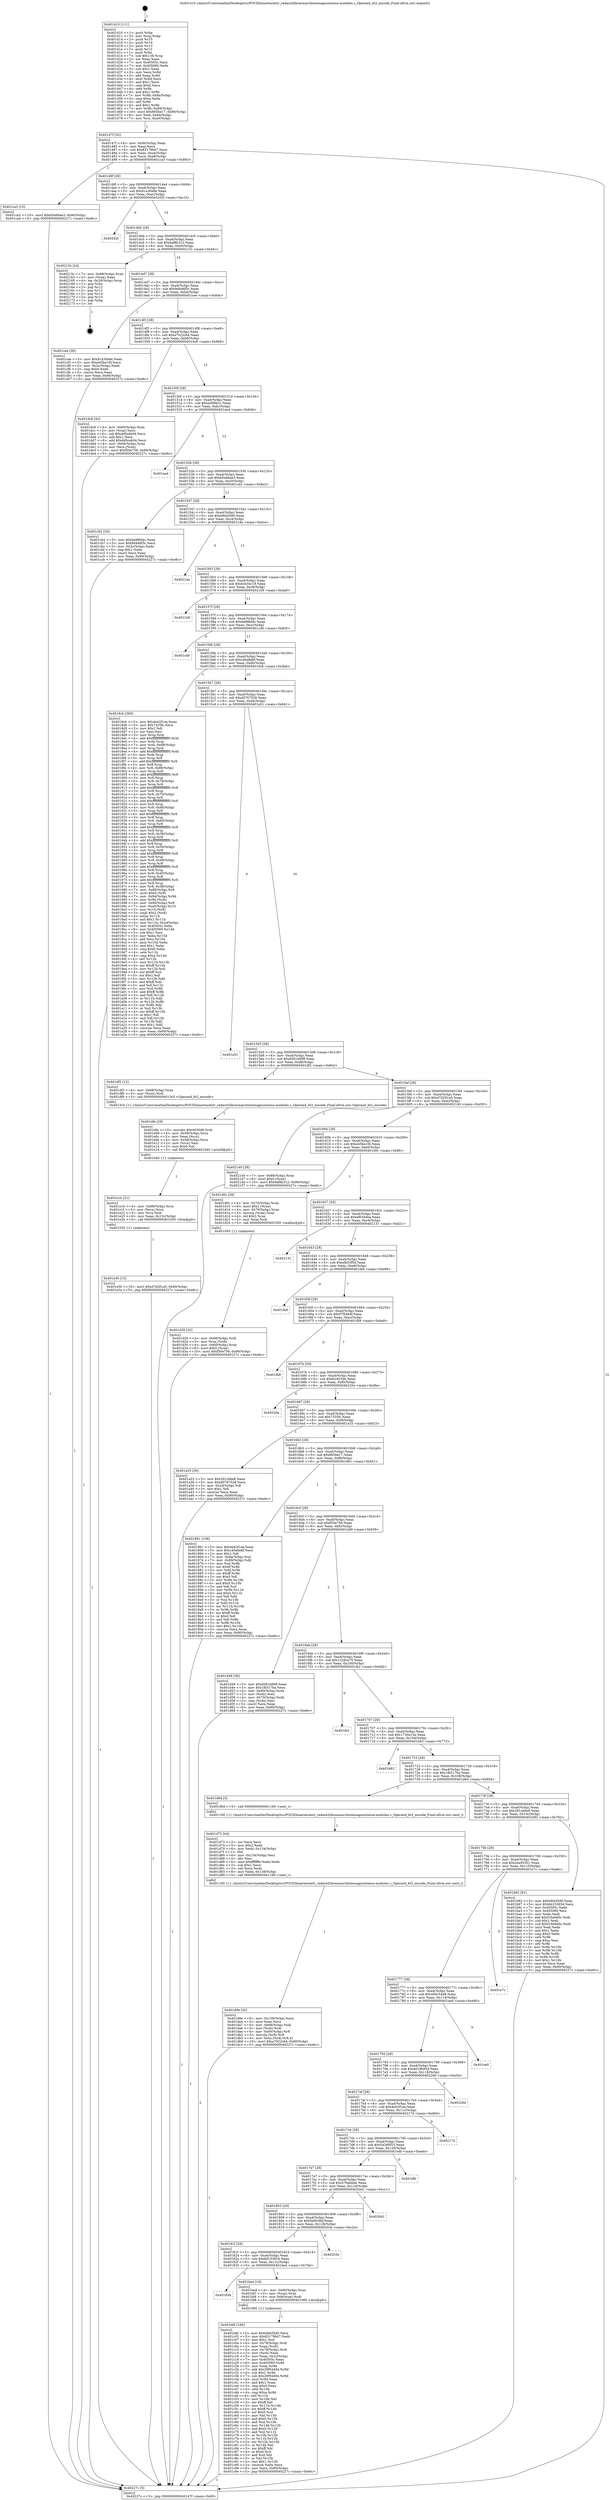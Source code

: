 digraph "0x401410" {
  label = "0x401410 (/mnt/c/Users/mathe/Desktop/tcc/POCII/binaries/extr_radare2librasmarchxtensagnuxtensa-modules.c_Operand_bt2_encode_Final-ollvm.out::main(0))"
  labelloc = "t"
  node[shape=record]

  Entry [label="",width=0.3,height=0.3,shape=circle,fillcolor=black,style=filled]
  "0x40147f" [label="{
     0x40147f [32]\l
     | [instrs]\l
     &nbsp;&nbsp;0x40147f \<+6\>: mov -0x90(%rbp),%eax\l
     &nbsp;&nbsp;0x401485 \<+2\>: mov %eax,%ecx\l
     &nbsp;&nbsp;0x401487 \<+6\>: sub $0x83179b07,%ecx\l
     &nbsp;&nbsp;0x40148d \<+6\>: mov %eax,-0xa4(%rbp)\l
     &nbsp;&nbsp;0x401493 \<+6\>: mov %ecx,-0xa8(%rbp)\l
     &nbsp;&nbsp;0x401499 \<+6\>: je 0000000000401ca3 \<main+0x893\>\l
  }"]
  "0x401ca3" [label="{
     0x401ca3 [15]\l
     | [instrs]\l
     &nbsp;&nbsp;0x401ca3 \<+10\>: movl $0xb5a66ae3,-0x90(%rbp)\l
     &nbsp;&nbsp;0x401cad \<+5\>: jmp 000000000040227c \<main+0xe6c\>\l
  }"]
  "0x40149f" [label="{
     0x40149f [28]\l
     | [instrs]\l
     &nbsp;&nbsp;0x40149f \<+5\>: jmp 00000000004014a4 \<main+0x94\>\l
     &nbsp;&nbsp;0x4014a4 \<+6\>: mov -0xa4(%rbp),%eax\l
     &nbsp;&nbsp;0x4014aa \<+5\>: sub $0x91a30e8e,%eax\l
     &nbsp;&nbsp;0x4014af \<+6\>: mov %eax,-0xac(%rbp)\l
     &nbsp;&nbsp;0x4014b5 \<+6\>: je 000000000040202f \<main+0xc1f\>\l
  }"]
  Exit [label="",width=0.3,height=0.3,shape=circle,fillcolor=black,style=filled,peripheries=2]
  "0x40202f" [label="{
     0x40202f\l
  }", style=dashed]
  "0x4014bb" [label="{
     0x4014bb [28]\l
     | [instrs]\l
     &nbsp;&nbsp;0x4014bb \<+5\>: jmp 00000000004014c0 \<main+0xb0\>\l
     &nbsp;&nbsp;0x4014c0 \<+6\>: mov -0xa4(%rbp),%eax\l
     &nbsp;&nbsp;0x4014c6 \<+5\>: sub $0x9af8b312,%eax\l
     &nbsp;&nbsp;0x4014cb \<+6\>: mov %eax,-0xb0(%rbp)\l
     &nbsp;&nbsp;0x4014d1 \<+6\>: je 000000000040215c \<main+0xd4c\>\l
  }"]
  "0x401e30" [label="{
     0x401e30 [15]\l
     | [instrs]\l
     &nbsp;&nbsp;0x401e30 \<+10\>: movl $0xd7d281a5,-0x90(%rbp)\l
     &nbsp;&nbsp;0x401e3a \<+5\>: jmp 000000000040227c \<main+0xe6c\>\l
  }"]
  "0x40215c" [label="{
     0x40215c [24]\l
     | [instrs]\l
     &nbsp;&nbsp;0x40215c \<+7\>: mov -0x88(%rbp),%rax\l
     &nbsp;&nbsp;0x402163 \<+2\>: mov (%rax),%eax\l
     &nbsp;&nbsp;0x402165 \<+4\>: lea -0x28(%rbp),%rsp\l
     &nbsp;&nbsp;0x402169 \<+1\>: pop %rbx\l
     &nbsp;&nbsp;0x40216a \<+2\>: pop %r12\l
     &nbsp;&nbsp;0x40216c \<+2\>: pop %r13\l
     &nbsp;&nbsp;0x40216e \<+2\>: pop %r14\l
     &nbsp;&nbsp;0x402170 \<+2\>: pop %r15\l
     &nbsp;&nbsp;0x402172 \<+1\>: pop %rbp\l
     &nbsp;&nbsp;0x402173 \<+1\>: ret\l
  }"]
  "0x4014d7" [label="{
     0x4014d7 [28]\l
     | [instrs]\l
     &nbsp;&nbsp;0x4014d7 \<+5\>: jmp 00000000004014dc \<main+0xcc\>\l
     &nbsp;&nbsp;0x4014dc \<+6\>: mov -0xa4(%rbp),%eax\l
     &nbsp;&nbsp;0x4014e2 \<+5\>: sub $0x9d446f5c,%eax\l
     &nbsp;&nbsp;0x4014e7 \<+6\>: mov %eax,-0xb4(%rbp)\l
     &nbsp;&nbsp;0x4014ed \<+6\>: je 0000000000401cee \<main+0x8de\>\l
  }"]
  "0x401e1b" [label="{
     0x401e1b [21]\l
     | [instrs]\l
     &nbsp;&nbsp;0x401e1b \<+4\>: mov -0x68(%rbp),%rcx\l
     &nbsp;&nbsp;0x401e1f \<+3\>: mov (%rcx),%rcx\l
     &nbsp;&nbsp;0x401e22 \<+3\>: mov %rcx,%rdi\l
     &nbsp;&nbsp;0x401e25 \<+6\>: mov %eax,-0x13c(%rbp)\l
     &nbsp;&nbsp;0x401e2b \<+5\>: call 0000000000401030 \<free@plt\>\l
     | [calls]\l
     &nbsp;&nbsp;0x401030 \{1\} (unknown)\l
  }"]
  "0x401cee" [label="{
     0x401cee [30]\l
     | [instrs]\l
     &nbsp;&nbsp;0x401cee \<+5\>: mov $0x91a30e8e,%eax\l
     &nbsp;&nbsp;0x401cf3 \<+5\>: mov $0xeb5be1fd,%ecx\l
     &nbsp;&nbsp;0x401cf8 \<+3\>: mov -0x2c(%rbp),%edx\l
     &nbsp;&nbsp;0x401cfb \<+3\>: cmp $0x0,%edx\l
     &nbsp;&nbsp;0x401cfe \<+3\>: cmove %ecx,%eax\l
     &nbsp;&nbsp;0x401d01 \<+6\>: mov %eax,-0x90(%rbp)\l
     &nbsp;&nbsp;0x401d07 \<+5\>: jmp 000000000040227c \<main+0xe6c\>\l
  }"]
  "0x4014f3" [label="{
     0x4014f3 [28]\l
     | [instrs]\l
     &nbsp;&nbsp;0x4014f3 \<+5\>: jmp 00000000004014f8 \<main+0xe8\>\l
     &nbsp;&nbsp;0x4014f8 \<+6\>: mov -0xa4(%rbp),%eax\l
     &nbsp;&nbsp;0x4014fe \<+5\>: sub $0xa7022cb4,%eax\l
     &nbsp;&nbsp;0x401503 \<+6\>: mov %eax,-0xb8(%rbp)\l
     &nbsp;&nbsp;0x401509 \<+6\>: je 0000000000401dc8 \<main+0x9b8\>\l
  }"]
  "0x401dfe" [label="{
     0x401dfe [29]\l
     | [instrs]\l
     &nbsp;&nbsp;0x401dfe \<+10\>: movabs $0x4030d6,%rdi\l
     &nbsp;&nbsp;0x401e08 \<+4\>: mov -0x58(%rbp),%rcx\l
     &nbsp;&nbsp;0x401e0c \<+2\>: mov %eax,(%rcx)\l
     &nbsp;&nbsp;0x401e0e \<+4\>: mov -0x58(%rbp),%rcx\l
     &nbsp;&nbsp;0x401e12 \<+2\>: mov (%rcx),%esi\l
     &nbsp;&nbsp;0x401e14 \<+2\>: mov $0x0,%al\l
     &nbsp;&nbsp;0x401e16 \<+5\>: call 0000000000401040 \<printf@plt\>\l
     | [calls]\l
     &nbsp;&nbsp;0x401040 \{1\} (unknown)\l
  }"]
  "0x401dc8" [label="{
     0x401dc8 [42]\l
     | [instrs]\l
     &nbsp;&nbsp;0x401dc8 \<+4\>: mov -0x60(%rbp),%rax\l
     &nbsp;&nbsp;0x401dcc \<+2\>: mov (%rax),%ecx\l
     &nbsp;&nbsp;0x401dce \<+6\>: sub $0xdd0ceb04,%ecx\l
     &nbsp;&nbsp;0x401dd4 \<+3\>: add $0x1,%ecx\l
     &nbsp;&nbsp;0x401dd7 \<+6\>: add $0xdd0ceb04,%ecx\l
     &nbsp;&nbsp;0x401ddd \<+4\>: mov -0x60(%rbp),%rax\l
     &nbsp;&nbsp;0x401de1 \<+2\>: mov %ecx,(%rax)\l
     &nbsp;&nbsp;0x401de3 \<+10\>: movl $0xf50e756,-0x90(%rbp)\l
     &nbsp;&nbsp;0x401ded \<+5\>: jmp 000000000040227c \<main+0xe6c\>\l
  }"]
  "0x40150f" [label="{
     0x40150f [28]\l
     | [instrs]\l
     &nbsp;&nbsp;0x40150f \<+5\>: jmp 0000000000401514 \<main+0x104\>\l
     &nbsp;&nbsp;0x401514 \<+6\>: mov -0xa4(%rbp),%eax\l
     &nbsp;&nbsp;0x40151a \<+5\>: sub $0xac69fd1c,%eax\l
     &nbsp;&nbsp;0x40151f \<+6\>: mov %eax,-0xbc(%rbp)\l
     &nbsp;&nbsp;0x401525 \<+6\>: je 0000000000401ae4 \<main+0x6d4\>\l
  }"]
  "0x401d9e" [label="{
     0x401d9e [42]\l
     | [instrs]\l
     &nbsp;&nbsp;0x401d9e \<+6\>: mov -0x138(%rbp),%ecx\l
     &nbsp;&nbsp;0x401da4 \<+3\>: imul %eax,%ecx\l
     &nbsp;&nbsp;0x401da7 \<+4\>: mov -0x68(%rbp),%rdi\l
     &nbsp;&nbsp;0x401dab \<+3\>: mov (%rdi),%rdi\l
     &nbsp;&nbsp;0x401dae \<+4\>: mov -0x60(%rbp),%r8\l
     &nbsp;&nbsp;0x401db2 \<+3\>: movslq (%r8),%r8\l
     &nbsp;&nbsp;0x401db5 \<+4\>: mov %ecx,(%rdi,%r8,4)\l
     &nbsp;&nbsp;0x401db9 \<+10\>: movl $0xa7022cb4,-0x90(%rbp)\l
     &nbsp;&nbsp;0x401dc3 \<+5\>: jmp 000000000040227c \<main+0xe6c\>\l
  }"]
  "0x401ae4" [label="{
     0x401ae4\l
  }", style=dashed]
  "0x40152b" [label="{
     0x40152b [28]\l
     | [instrs]\l
     &nbsp;&nbsp;0x40152b \<+5\>: jmp 0000000000401530 \<main+0x120\>\l
     &nbsp;&nbsp;0x401530 \<+6\>: mov -0xa4(%rbp),%eax\l
     &nbsp;&nbsp;0x401536 \<+5\>: sub $0xb5a66ae3,%eax\l
     &nbsp;&nbsp;0x40153b \<+6\>: mov %eax,-0xc0(%rbp)\l
     &nbsp;&nbsp;0x401541 \<+6\>: je 0000000000401cb2 \<main+0x8a2\>\l
  }"]
  "0x401d72" [label="{
     0x401d72 [44]\l
     | [instrs]\l
     &nbsp;&nbsp;0x401d72 \<+2\>: xor %ecx,%ecx\l
     &nbsp;&nbsp;0x401d74 \<+5\>: mov $0x2,%edx\l
     &nbsp;&nbsp;0x401d79 \<+6\>: mov %edx,-0x134(%rbp)\l
     &nbsp;&nbsp;0x401d7f \<+1\>: cltd\l
     &nbsp;&nbsp;0x401d80 \<+6\>: mov -0x134(%rbp),%esi\l
     &nbsp;&nbsp;0x401d86 \<+2\>: idiv %esi\l
     &nbsp;&nbsp;0x401d88 \<+6\>: imul $0xfffffffe,%edx,%edx\l
     &nbsp;&nbsp;0x401d8e \<+3\>: sub $0x1,%ecx\l
     &nbsp;&nbsp;0x401d91 \<+2\>: sub %ecx,%edx\l
     &nbsp;&nbsp;0x401d93 \<+6\>: mov %edx,-0x138(%rbp)\l
     &nbsp;&nbsp;0x401d99 \<+5\>: call 0000000000401160 \<next_i\>\l
     | [calls]\l
     &nbsp;&nbsp;0x401160 \{1\} (/mnt/c/Users/mathe/Desktop/tcc/POCII/binaries/extr_radare2librasmarchxtensagnuxtensa-modules.c_Operand_bt2_encode_Final-ollvm.out::next_i)\l
  }"]
  "0x401cb2" [label="{
     0x401cb2 [30]\l
     | [instrs]\l
     &nbsp;&nbsp;0x401cb2 \<+5\>: mov $0xbe88fd4c,%eax\l
     &nbsp;&nbsp;0x401cb7 \<+5\>: mov $0x9d446f5c,%ecx\l
     &nbsp;&nbsp;0x401cbc \<+3\>: mov -0x2c(%rbp),%edx\l
     &nbsp;&nbsp;0x401cbf \<+3\>: cmp $0x1,%edx\l
     &nbsp;&nbsp;0x401cc2 \<+3\>: cmovl %ecx,%eax\l
     &nbsp;&nbsp;0x401cc5 \<+6\>: mov %eax,-0x90(%rbp)\l
     &nbsp;&nbsp;0x401ccb \<+5\>: jmp 000000000040227c \<main+0xe6c\>\l
  }"]
  "0x401547" [label="{
     0x401547 [28]\l
     | [instrs]\l
     &nbsp;&nbsp;0x401547 \<+5\>: jmp 000000000040154c \<main+0x13c\>\l
     &nbsp;&nbsp;0x40154c \<+6\>: mov -0xa4(%rbp),%eax\l
     &nbsp;&nbsp;0x401552 \<+5\>: sub $0xb9dcf3d0,%eax\l
     &nbsp;&nbsp;0x401557 \<+6\>: mov %eax,-0xc4(%rbp)\l
     &nbsp;&nbsp;0x40155d \<+6\>: je 00000000004021da \<main+0xdca\>\l
  }"]
  "0x401d29" [label="{
     0x401d29 [32]\l
     | [instrs]\l
     &nbsp;&nbsp;0x401d29 \<+4\>: mov -0x68(%rbp),%rdi\l
     &nbsp;&nbsp;0x401d2d \<+3\>: mov %rax,(%rdi)\l
     &nbsp;&nbsp;0x401d30 \<+4\>: mov -0x60(%rbp),%rax\l
     &nbsp;&nbsp;0x401d34 \<+6\>: movl $0x0,(%rax)\l
     &nbsp;&nbsp;0x401d3a \<+10\>: movl $0xf50e756,-0x90(%rbp)\l
     &nbsp;&nbsp;0x401d44 \<+5\>: jmp 000000000040227c \<main+0xe6c\>\l
  }"]
  "0x4021da" [label="{
     0x4021da\l
  }", style=dashed]
  "0x401563" [label="{
     0x401563 [28]\l
     | [instrs]\l
     &nbsp;&nbsp;0x401563 \<+5\>: jmp 0000000000401568 \<main+0x158\>\l
     &nbsp;&nbsp;0x401568 \<+6\>: mov -0xa4(%rbp),%eax\l
     &nbsp;&nbsp;0x40156e \<+5\>: sub $0xbcb34c18,%eax\l
     &nbsp;&nbsp;0x401573 \<+6\>: mov %eax,-0xc8(%rbp)\l
     &nbsp;&nbsp;0x401579 \<+6\>: je 00000000004021b9 \<main+0xda9\>\l
  }"]
  "0x401bfd" [label="{
     0x401bfd [166]\l
     | [instrs]\l
     &nbsp;&nbsp;0x401bfd \<+5\>: mov $0xb9dcf3d0,%ecx\l
     &nbsp;&nbsp;0x401c02 \<+5\>: mov $0x83179b07,%edx\l
     &nbsp;&nbsp;0x401c07 \<+3\>: mov $0x1,%sil\l
     &nbsp;&nbsp;0x401c0a \<+4\>: mov -0x78(%rbp),%rdi\l
     &nbsp;&nbsp;0x401c0e \<+2\>: mov %eax,(%rdi)\l
     &nbsp;&nbsp;0x401c10 \<+4\>: mov -0x78(%rbp),%rdi\l
     &nbsp;&nbsp;0x401c14 \<+2\>: mov (%rdi),%eax\l
     &nbsp;&nbsp;0x401c16 \<+3\>: mov %eax,-0x2c(%rbp)\l
     &nbsp;&nbsp;0x401c19 \<+7\>: mov 0x40505c,%eax\l
     &nbsp;&nbsp;0x401c20 \<+8\>: mov 0x405060,%r8d\l
     &nbsp;&nbsp;0x401c28 \<+3\>: mov %eax,%r9d\l
     &nbsp;&nbsp;0x401c2b \<+7\>: add $0x29f54494,%r9d\l
     &nbsp;&nbsp;0x401c32 \<+4\>: sub $0x1,%r9d\l
     &nbsp;&nbsp;0x401c36 \<+7\>: sub $0x29f54494,%r9d\l
     &nbsp;&nbsp;0x401c3d \<+4\>: imul %r9d,%eax\l
     &nbsp;&nbsp;0x401c41 \<+3\>: and $0x1,%eax\l
     &nbsp;&nbsp;0x401c44 \<+3\>: cmp $0x0,%eax\l
     &nbsp;&nbsp;0x401c47 \<+4\>: sete %r10b\l
     &nbsp;&nbsp;0x401c4b \<+4\>: cmp $0xa,%r8d\l
     &nbsp;&nbsp;0x401c4f \<+4\>: setl %r11b\l
     &nbsp;&nbsp;0x401c53 \<+3\>: mov %r10b,%bl\l
     &nbsp;&nbsp;0x401c56 \<+3\>: xor $0xff,%bl\l
     &nbsp;&nbsp;0x401c59 \<+3\>: mov %r11b,%r14b\l
     &nbsp;&nbsp;0x401c5c \<+4\>: xor $0xff,%r14b\l
     &nbsp;&nbsp;0x401c60 \<+4\>: xor $0x0,%sil\l
     &nbsp;&nbsp;0x401c64 \<+3\>: mov %bl,%r15b\l
     &nbsp;&nbsp;0x401c67 \<+4\>: and $0x0,%r15b\l
     &nbsp;&nbsp;0x401c6b \<+3\>: and %sil,%r10b\l
     &nbsp;&nbsp;0x401c6e \<+3\>: mov %r14b,%r12b\l
     &nbsp;&nbsp;0x401c71 \<+4\>: and $0x0,%r12b\l
     &nbsp;&nbsp;0x401c75 \<+3\>: and %sil,%r11b\l
     &nbsp;&nbsp;0x401c78 \<+3\>: or %r10b,%r15b\l
     &nbsp;&nbsp;0x401c7b \<+3\>: or %r11b,%r12b\l
     &nbsp;&nbsp;0x401c7e \<+3\>: xor %r12b,%r15b\l
     &nbsp;&nbsp;0x401c81 \<+3\>: or %r14b,%bl\l
     &nbsp;&nbsp;0x401c84 \<+3\>: xor $0xff,%bl\l
     &nbsp;&nbsp;0x401c87 \<+4\>: or $0x0,%sil\l
     &nbsp;&nbsp;0x401c8b \<+3\>: and %sil,%bl\l
     &nbsp;&nbsp;0x401c8e \<+3\>: or %bl,%r15b\l
     &nbsp;&nbsp;0x401c91 \<+4\>: test $0x1,%r15b\l
     &nbsp;&nbsp;0x401c95 \<+3\>: cmovne %edx,%ecx\l
     &nbsp;&nbsp;0x401c98 \<+6\>: mov %ecx,-0x90(%rbp)\l
     &nbsp;&nbsp;0x401c9e \<+5\>: jmp 000000000040227c \<main+0xe6c\>\l
  }"]
  "0x4021b9" [label="{
     0x4021b9\l
  }", style=dashed]
  "0x40157f" [label="{
     0x40157f [28]\l
     | [instrs]\l
     &nbsp;&nbsp;0x40157f \<+5\>: jmp 0000000000401584 \<main+0x174\>\l
     &nbsp;&nbsp;0x401584 \<+6\>: mov -0xa4(%rbp),%eax\l
     &nbsp;&nbsp;0x40158a \<+5\>: sub $0xbe88fd4c,%eax\l
     &nbsp;&nbsp;0x40158f \<+6\>: mov %eax,-0xcc(%rbp)\l
     &nbsp;&nbsp;0x401595 \<+6\>: je 0000000000401cd0 \<main+0x8c0\>\l
  }"]
  "0x40183b" [label="{
     0x40183b\l
  }", style=dashed]
  "0x401cd0" [label="{
     0x401cd0\l
  }", style=dashed]
  "0x40159b" [label="{
     0x40159b [28]\l
     | [instrs]\l
     &nbsp;&nbsp;0x40159b \<+5\>: jmp 00000000004015a0 \<main+0x190\>\l
     &nbsp;&nbsp;0x4015a0 \<+6\>: mov -0xa4(%rbp),%eax\l
     &nbsp;&nbsp;0x4015a6 \<+5\>: sub $0xc40a8a6f,%eax\l
     &nbsp;&nbsp;0x4015ab \<+6\>: mov %eax,-0xd0(%rbp)\l
     &nbsp;&nbsp;0x4015b1 \<+6\>: je 00000000004018cb \<main+0x4bb\>\l
  }"]
  "0x401bed" [label="{
     0x401bed [16]\l
     | [instrs]\l
     &nbsp;&nbsp;0x401bed \<+4\>: mov -0x80(%rbp),%rax\l
     &nbsp;&nbsp;0x401bf1 \<+3\>: mov (%rax),%rax\l
     &nbsp;&nbsp;0x401bf4 \<+4\>: mov 0x8(%rax),%rdi\l
     &nbsp;&nbsp;0x401bf8 \<+5\>: call 0000000000401060 \<atoi@plt\>\l
     | [calls]\l
     &nbsp;&nbsp;0x401060 \{1\} (unknown)\l
  }"]
  "0x4018cb" [label="{
     0x4018cb [360]\l
     | [instrs]\l
     &nbsp;&nbsp;0x4018cb \<+5\>: mov $0x4e42f1ea,%eax\l
     &nbsp;&nbsp;0x4018d0 \<+5\>: mov $0x7335fc,%ecx\l
     &nbsp;&nbsp;0x4018d5 \<+2\>: mov $0x1,%dl\l
     &nbsp;&nbsp;0x4018d7 \<+2\>: xor %esi,%esi\l
     &nbsp;&nbsp;0x4018d9 \<+3\>: mov %rsp,%rdi\l
     &nbsp;&nbsp;0x4018dc \<+4\>: add $0xfffffffffffffff0,%rdi\l
     &nbsp;&nbsp;0x4018e0 \<+3\>: mov %rdi,%rsp\l
     &nbsp;&nbsp;0x4018e3 \<+7\>: mov %rdi,-0x88(%rbp)\l
     &nbsp;&nbsp;0x4018ea \<+3\>: mov %rsp,%rdi\l
     &nbsp;&nbsp;0x4018ed \<+4\>: add $0xfffffffffffffff0,%rdi\l
     &nbsp;&nbsp;0x4018f1 \<+3\>: mov %rdi,%rsp\l
     &nbsp;&nbsp;0x4018f4 \<+3\>: mov %rsp,%r8\l
     &nbsp;&nbsp;0x4018f7 \<+4\>: add $0xfffffffffffffff0,%r8\l
     &nbsp;&nbsp;0x4018fb \<+3\>: mov %r8,%rsp\l
     &nbsp;&nbsp;0x4018fe \<+4\>: mov %r8,-0x80(%rbp)\l
     &nbsp;&nbsp;0x401902 \<+3\>: mov %rsp,%r8\l
     &nbsp;&nbsp;0x401905 \<+4\>: add $0xfffffffffffffff0,%r8\l
     &nbsp;&nbsp;0x401909 \<+3\>: mov %r8,%rsp\l
     &nbsp;&nbsp;0x40190c \<+4\>: mov %r8,-0x78(%rbp)\l
     &nbsp;&nbsp;0x401910 \<+3\>: mov %rsp,%r8\l
     &nbsp;&nbsp;0x401913 \<+4\>: add $0xfffffffffffffff0,%r8\l
     &nbsp;&nbsp;0x401917 \<+3\>: mov %r8,%rsp\l
     &nbsp;&nbsp;0x40191a \<+4\>: mov %r8,-0x70(%rbp)\l
     &nbsp;&nbsp;0x40191e \<+3\>: mov %rsp,%r8\l
     &nbsp;&nbsp;0x401921 \<+4\>: add $0xfffffffffffffff0,%r8\l
     &nbsp;&nbsp;0x401925 \<+3\>: mov %r8,%rsp\l
     &nbsp;&nbsp;0x401928 \<+4\>: mov %r8,-0x68(%rbp)\l
     &nbsp;&nbsp;0x40192c \<+3\>: mov %rsp,%r8\l
     &nbsp;&nbsp;0x40192f \<+4\>: add $0xfffffffffffffff0,%r8\l
     &nbsp;&nbsp;0x401933 \<+3\>: mov %r8,%rsp\l
     &nbsp;&nbsp;0x401936 \<+4\>: mov %r8,-0x60(%rbp)\l
     &nbsp;&nbsp;0x40193a \<+3\>: mov %rsp,%r8\l
     &nbsp;&nbsp;0x40193d \<+4\>: add $0xfffffffffffffff0,%r8\l
     &nbsp;&nbsp;0x401941 \<+3\>: mov %r8,%rsp\l
     &nbsp;&nbsp;0x401944 \<+4\>: mov %r8,-0x58(%rbp)\l
     &nbsp;&nbsp;0x401948 \<+3\>: mov %rsp,%r8\l
     &nbsp;&nbsp;0x40194b \<+4\>: add $0xfffffffffffffff0,%r8\l
     &nbsp;&nbsp;0x40194f \<+3\>: mov %r8,%rsp\l
     &nbsp;&nbsp;0x401952 \<+4\>: mov %r8,-0x50(%rbp)\l
     &nbsp;&nbsp;0x401956 \<+3\>: mov %rsp,%r8\l
     &nbsp;&nbsp;0x401959 \<+4\>: add $0xfffffffffffffff0,%r8\l
     &nbsp;&nbsp;0x40195d \<+3\>: mov %r8,%rsp\l
     &nbsp;&nbsp;0x401960 \<+4\>: mov %r8,-0x48(%rbp)\l
     &nbsp;&nbsp;0x401964 \<+3\>: mov %rsp,%r8\l
     &nbsp;&nbsp;0x401967 \<+4\>: add $0xfffffffffffffff0,%r8\l
     &nbsp;&nbsp;0x40196b \<+3\>: mov %r8,%rsp\l
     &nbsp;&nbsp;0x40196e \<+4\>: mov %r8,-0x40(%rbp)\l
     &nbsp;&nbsp;0x401972 \<+3\>: mov %rsp,%r8\l
     &nbsp;&nbsp;0x401975 \<+4\>: add $0xfffffffffffffff0,%r8\l
     &nbsp;&nbsp;0x401979 \<+3\>: mov %r8,%rsp\l
     &nbsp;&nbsp;0x40197c \<+4\>: mov %r8,-0x38(%rbp)\l
     &nbsp;&nbsp;0x401980 \<+7\>: mov -0x88(%rbp),%r8\l
     &nbsp;&nbsp;0x401987 \<+7\>: movl $0x0,(%r8)\l
     &nbsp;&nbsp;0x40198e \<+7\>: mov -0x94(%rbp),%r9d\l
     &nbsp;&nbsp;0x401995 \<+3\>: mov %r9d,(%rdi)\l
     &nbsp;&nbsp;0x401998 \<+4\>: mov -0x80(%rbp),%r8\l
     &nbsp;&nbsp;0x40199c \<+7\>: mov -0xa0(%rbp),%r10\l
     &nbsp;&nbsp;0x4019a3 \<+3\>: mov %r10,(%r8)\l
     &nbsp;&nbsp;0x4019a6 \<+3\>: cmpl $0x2,(%rdi)\l
     &nbsp;&nbsp;0x4019a9 \<+4\>: setne %r11b\l
     &nbsp;&nbsp;0x4019ad \<+4\>: and $0x1,%r11b\l
     &nbsp;&nbsp;0x4019b1 \<+4\>: mov %r11b,-0x2d(%rbp)\l
     &nbsp;&nbsp;0x4019b5 \<+7\>: mov 0x40505c,%ebx\l
     &nbsp;&nbsp;0x4019bc \<+8\>: mov 0x405060,%r14d\l
     &nbsp;&nbsp;0x4019c4 \<+3\>: sub $0x1,%esi\l
     &nbsp;&nbsp;0x4019c7 \<+3\>: mov %ebx,%r15d\l
     &nbsp;&nbsp;0x4019ca \<+3\>: add %esi,%r15d\l
     &nbsp;&nbsp;0x4019cd \<+4\>: imul %r15d,%ebx\l
     &nbsp;&nbsp;0x4019d1 \<+3\>: and $0x1,%ebx\l
     &nbsp;&nbsp;0x4019d4 \<+3\>: cmp $0x0,%ebx\l
     &nbsp;&nbsp;0x4019d7 \<+4\>: sete %r11b\l
     &nbsp;&nbsp;0x4019db \<+4\>: cmp $0xa,%r14d\l
     &nbsp;&nbsp;0x4019df \<+4\>: setl %r12b\l
     &nbsp;&nbsp;0x4019e3 \<+3\>: mov %r11b,%r13b\l
     &nbsp;&nbsp;0x4019e6 \<+4\>: xor $0xff,%r13b\l
     &nbsp;&nbsp;0x4019ea \<+3\>: mov %r12b,%sil\l
     &nbsp;&nbsp;0x4019ed \<+4\>: xor $0xff,%sil\l
     &nbsp;&nbsp;0x4019f1 \<+3\>: xor $0x1,%dl\l
     &nbsp;&nbsp;0x4019f4 \<+3\>: mov %r13b,%dil\l
     &nbsp;&nbsp;0x4019f7 \<+4\>: and $0xff,%dil\l
     &nbsp;&nbsp;0x4019fb \<+3\>: and %dl,%r11b\l
     &nbsp;&nbsp;0x4019fe \<+3\>: mov %sil,%r8b\l
     &nbsp;&nbsp;0x401a01 \<+4\>: and $0xff,%r8b\l
     &nbsp;&nbsp;0x401a05 \<+3\>: and %dl,%r12b\l
     &nbsp;&nbsp;0x401a08 \<+3\>: or %r11b,%dil\l
     &nbsp;&nbsp;0x401a0b \<+3\>: or %r12b,%r8b\l
     &nbsp;&nbsp;0x401a0e \<+3\>: xor %r8b,%dil\l
     &nbsp;&nbsp;0x401a11 \<+3\>: or %sil,%r13b\l
     &nbsp;&nbsp;0x401a14 \<+4\>: xor $0xff,%r13b\l
     &nbsp;&nbsp;0x401a18 \<+3\>: or $0x1,%dl\l
     &nbsp;&nbsp;0x401a1b \<+3\>: and %dl,%r13b\l
     &nbsp;&nbsp;0x401a1e \<+3\>: or %r13b,%dil\l
     &nbsp;&nbsp;0x401a21 \<+4\>: test $0x1,%dil\l
     &nbsp;&nbsp;0x401a25 \<+3\>: cmovne %ecx,%eax\l
     &nbsp;&nbsp;0x401a28 \<+6\>: mov %eax,-0x90(%rbp)\l
     &nbsp;&nbsp;0x401a2e \<+5\>: jmp 000000000040227c \<main+0xe6c\>\l
  }"]
  "0x4015b7" [label="{
     0x4015b7 [28]\l
     | [instrs]\l
     &nbsp;&nbsp;0x4015b7 \<+5\>: jmp 00000000004015bc \<main+0x1ac\>\l
     &nbsp;&nbsp;0x4015bc \<+6\>: mov -0xa4(%rbp),%eax\l
     &nbsp;&nbsp;0x4015c2 \<+5\>: sub $0xd0767528,%eax\l
     &nbsp;&nbsp;0x4015c7 \<+6\>: mov %eax,-0xd4(%rbp)\l
     &nbsp;&nbsp;0x4015cd \<+6\>: je 0000000000401a51 \<main+0x641\>\l
  }"]
  "0x40181f" [label="{
     0x40181f [28]\l
     | [instrs]\l
     &nbsp;&nbsp;0x40181f \<+5\>: jmp 0000000000401824 \<main+0x414\>\l
     &nbsp;&nbsp;0x401824 \<+6\>: mov -0xa4(%rbp),%eax\l
     &nbsp;&nbsp;0x40182a \<+5\>: sub $0x6d153654,%eax\l
     &nbsp;&nbsp;0x40182f \<+6\>: mov %eax,-0x12c(%rbp)\l
     &nbsp;&nbsp;0x401835 \<+6\>: je 0000000000401bed \<main+0x7dd\>\l
  }"]
  "0x401a51" [label="{
     0x401a51\l
  }", style=dashed]
  "0x4015d3" [label="{
     0x4015d3 [28]\l
     | [instrs]\l
     &nbsp;&nbsp;0x4015d3 \<+5\>: jmp 00000000004015d8 \<main+0x1c8\>\l
     &nbsp;&nbsp;0x4015d8 \<+6\>: mov -0xa4(%rbp),%eax\l
     &nbsp;&nbsp;0x4015de \<+5\>: sub $0xd581b698,%eax\l
     &nbsp;&nbsp;0x4015e3 \<+6\>: mov %eax,-0xd8(%rbp)\l
     &nbsp;&nbsp;0x4015e9 \<+6\>: je 0000000000401df2 \<main+0x9e2\>\l
  }"]
  "0x40203e" [label="{
     0x40203e\l
  }", style=dashed]
  "0x401df2" [label="{
     0x401df2 [12]\l
     | [instrs]\l
     &nbsp;&nbsp;0x401df2 \<+4\>: mov -0x68(%rbp),%rax\l
     &nbsp;&nbsp;0x401df6 \<+3\>: mov (%rax),%rdi\l
     &nbsp;&nbsp;0x401df9 \<+5\>: call 00000000004013c0 \<Operand_bt2_encode\>\l
     | [calls]\l
     &nbsp;&nbsp;0x4013c0 \{1\} (/mnt/c/Users/mathe/Desktop/tcc/POCII/binaries/extr_radare2librasmarchxtensagnuxtensa-modules.c_Operand_bt2_encode_Final-ollvm.out::Operand_bt2_encode)\l
  }"]
  "0x4015ef" [label="{
     0x4015ef [28]\l
     | [instrs]\l
     &nbsp;&nbsp;0x4015ef \<+5\>: jmp 00000000004015f4 \<main+0x1e4\>\l
     &nbsp;&nbsp;0x4015f4 \<+6\>: mov -0xa4(%rbp),%eax\l
     &nbsp;&nbsp;0x4015fa \<+5\>: sub $0xd7d281a5,%eax\l
     &nbsp;&nbsp;0x4015ff \<+6\>: mov %eax,-0xdc(%rbp)\l
     &nbsp;&nbsp;0x401605 \<+6\>: je 0000000000402140 \<main+0xd30\>\l
  }"]
  "0x401803" [label="{
     0x401803 [28]\l
     | [instrs]\l
     &nbsp;&nbsp;0x401803 \<+5\>: jmp 0000000000401808 \<main+0x3f8\>\l
     &nbsp;&nbsp;0x401808 \<+6\>: mov -0xa4(%rbp),%eax\l
     &nbsp;&nbsp;0x40180e \<+5\>: sub $0x5bd03fef,%eax\l
     &nbsp;&nbsp;0x401813 \<+6\>: mov %eax,-0x128(%rbp)\l
     &nbsp;&nbsp;0x401819 \<+6\>: je 000000000040203e \<main+0xc2e\>\l
  }"]
  "0x402140" [label="{
     0x402140 [28]\l
     | [instrs]\l
     &nbsp;&nbsp;0x402140 \<+7\>: mov -0x88(%rbp),%rax\l
     &nbsp;&nbsp;0x402147 \<+6\>: movl $0x0,(%rax)\l
     &nbsp;&nbsp;0x40214d \<+10\>: movl $0x9af8b312,-0x90(%rbp)\l
     &nbsp;&nbsp;0x402157 \<+5\>: jmp 000000000040227c \<main+0xe6c\>\l
  }"]
  "0x40160b" [label="{
     0x40160b [28]\l
     | [instrs]\l
     &nbsp;&nbsp;0x40160b \<+5\>: jmp 0000000000401610 \<main+0x200\>\l
     &nbsp;&nbsp;0x401610 \<+6\>: mov -0xa4(%rbp),%eax\l
     &nbsp;&nbsp;0x401616 \<+5\>: sub $0xeb5be1fd,%eax\l
     &nbsp;&nbsp;0x40161b \<+6\>: mov %eax,-0xe0(%rbp)\l
     &nbsp;&nbsp;0x401621 \<+6\>: je 0000000000401d0c \<main+0x8fc\>\l
  }"]
  "0x4020d1" [label="{
     0x4020d1\l
  }", style=dashed]
  "0x401d0c" [label="{
     0x401d0c [29]\l
     | [instrs]\l
     &nbsp;&nbsp;0x401d0c \<+4\>: mov -0x70(%rbp),%rax\l
     &nbsp;&nbsp;0x401d10 \<+6\>: movl $0x1,(%rax)\l
     &nbsp;&nbsp;0x401d16 \<+4\>: mov -0x70(%rbp),%rax\l
     &nbsp;&nbsp;0x401d1a \<+3\>: movslq (%rax),%rax\l
     &nbsp;&nbsp;0x401d1d \<+4\>: shl $0x2,%rax\l
     &nbsp;&nbsp;0x401d21 \<+3\>: mov %rax,%rdi\l
     &nbsp;&nbsp;0x401d24 \<+5\>: call 0000000000401050 \<malloc@plt\>\l
     | [calls]\l
     &nbsp;&nbsp;0x401050 \{1\} (unknown)\l
  }"]
  "0x401627" [label="{
     0x401627 [28]\l
     | [instrs]\l
     &nbsp;&nbsp;0x401627 \<+5\>: jmp 000000000040162c \<main+0x21c\>\l
     &nbsp;&nbsp;0x40162c \<+6\>: mov -0xa4(%rbp),%eax\l
     &nbsp;&nbsp;0x401632 \<+5\>: sub $0xef034dea,%eax\l
     &nbsp;&nbsp;0x401637 \<+6\>: mov %eax,-0xe4(%rbp)\l
     &nbsp;&nbsp;0x40163d \<+6\>: je 0000000000402131 \<main+0xd21\>\l
  }"]
  "0x4017e7" [label="{
     0x4017e7 [28]\l
     | [instrs]\l
     &nbsp;&nbsp;0x4017e7 \<+5\>: jmp 00000000004017ec \<main+0x3dc\>\l
     &nbsp;&nbsp;0x4017ec \<+6\>: mov -0xa4(%rbp),%eax\l
     &nbsp;&nbsp;0x4017f2 \<+5\>: sub $0x576abbeb,%eax\l
     &nbsp;&nbsp;0x4017f7 \<+6\>: mov %eax,-0x124(%rbp)\l
     &nbsp;&nbsp;0x4017fd \<+6\>: je 00000000004020d1 \<main+0xcc1\>\l
  }"]
  "0x402131" [label="{
     0x402131\l
  }", style=dashed]
  "0x401643" [label="{
     0x401643 [28]\l
     | [instrs]\l
     &nbsp;&nbsp;0x401643 \<+5\>: jmp 0000000000401648 \<main+0x238\>\l
     &nbsp;&nbsp;0x401648 \<+6\>: mov -0xa4(%rbp),%eax\l
     &nbsp;&nbsp;0x40164e \<+5\>: sub $0xefe53f5d,%eax\l
     &nbsp;&nbsp;0x401653 \<+6\>: mov %eax,-0xe8(%rbp)\l
     &nbsp;&nbsp;0x401659 \<+6\>: je 0000000000401fa9 \<main+0xb99\>\l
  }"]
  "0x401efb" [label="{
     0x401efb\l
  }", style=dashed]
  "0x401fa9" [label="{
     0x401fa9\l
  }", style=dashed]
  "0x40165f" [label="{
     0x40165f [28]\l
     | [instrs]\l
     &nbsp;&nbsp;0x40165f \<+5\>: jmp 0000000000401664 \<main+0x254\>\l
     &nbsp;&nbsp;0x401664 \<+6\>: mov -0xa4(%rbp),%eax\l
     &nbsp;&nbsp;0x40166a \<+5\>: sub $0xf7f5494f,%eax\l
     &nbsp;&nbsp;0x40166f \<+6\>: mov %eax,-0xec(%rbp)\l
     &nbsp;&nbsp;0x401675 \<+6\>: je 0000000000401fb8 \<main+0xba8\>\l
  }"]
  "0x4017cb" [label="{
     0x4017cb [28]\l
     | [instrs]\l
     &nbsp;&nbsp;0x4017cb \<+5\>: jmp 00000000004017d0 \<main+0x3c0\>\l
     &nbsp;&nbsp;0x4017d0 \<+6\>: mov -0xa4(%rbp),%eax\l
     &nbsp;&nbsp;0x4017d6 \<+5\>: sub $0x5426f053,%eax\l
     &nbsp;&nbsp;0x4017db \<+6\>: mov %eax,-0x120(%rbp)\l
     &nbsp;&nbsp;0x4017e1 \<+6\>: je 0000000000401efb \<main+0xaeb\>\l
  }"]
  "0x401fb8" [label="{
     0x401fb8\l
  }", style=dashed]
  "0x40167b" [label="{
     0x40167b [28]\l
     | [instrs]\l
     &nbsp;&nbsp;0x40167b \<+5\>: jmp 0000000000401680 \<main+0x270\>\l
     &nbsp;&nbsp;0x401680 \<+6\>: mov -0xa4(%rbp),%eax\l
     &nbsp;&nbsp;0x401686 \<+5\>: sub $0xfcc823de,%eax\l
     &nbsp;&nbsp;0x40168b \<+6\>: mov %eax,-0xf0(%rbp)\l
     &nbsp;&nbsp;0x401691 \<+6\>: je 000000000040220a \<main+0xdfa\>\l
  }"]
  "0x402174" [label="{
     0x402174\l
  }", style=dashed]
  "0x40220a" [label="{
     0x40220a\l
  }", style=dashed]
  "0x401697" [label="{
     0x401697 [28]\l
     | [instrs]\l
     &nbsp;&nbsp;0x401697 \<+5\>: jmp 000000000040169c \<main+0x28c\>\l
     &nbsp;&nbsp;0x40169c \<+6\>: mov -0xa4(%rbp),%eax\l
     &nbsp;&nbsp;0x4016a2 \<+5\>: sub $0x7335fc,%eax\l
     &nbsp;&nbsp;0x4016a7 \<+6\>: mov %eax,-0xf4(%rbp)\l
     &nbsp;&nbsp;0x4016ad \<+6\>: je 0000000000401a33 \<main+0x623\>\l
  }"]
  "0x4017af" [label="{
     0x4017af [28]\l
     | [instrs]\l
     &nbsp;&nbsp;0x4017af \<+5\>: jmp 00000000004017b4 \<main+0x3a4\>\l
     &nbsp;&nbsp;0x4017b4 \<+6\>: mov -0xa4(%rbp),%eax\l
     &nbsp;&nbsp;0x4017ba \<+5\>: sub $0x4e42f1ea,%eax\l
     &nbsp;&nbsp;0x4017bf \<+6\>: mov %eax,-0x11c(%rbp)\l
     &nbsp;&nbsp;0x4017c5 \<+6\>: je 0000000000402174 \<main+0xd64\>\l
  }"]
  "0x401a33" [label="{
     0x401a33 [30]\l
     | [instrs]\l
     &nbsp;&nbsp;0x401a33 \<+5\>: mov $0x291cb6e8,%eax\l
     &nbsp;&nbsp;0x401a38 \<+5\>: mov $0xd0767528,%ecx\l
     &nbsp;&nbsp;0x401a3d \<+3\>: mov -0x2d(%rbp),%dl\l
     &nbsp;&nbsp;0x401a40 \<+3\>: test $0x1,%dl\l
     &nbsp;&nbsp;0x401a43 \<+3\>: cmovne %ecx,%eax\l
     &nbsp;&nbsp;0x401a46 \<+6\>: mov %eax,-0x90(%rbp)\l
     &nbsp;&nbsp;0x401a4c \<+5\>: jmp 000000000040227c \<main+0xe6c\>\l
  }"]
  "0x4016b3" [label="{
     0x4016b3 [28]\l
     | [instrs]\l
     &nbsp;&nbsp;0x4016b3 \<+5\>: jmp 00000000004016b8 \<main+0x2a8\>\l
     &nbsp;&nbsp;0x4016b8 \<+6\>: mov -0xa4(%rbp),%eax\l
     &nbsp;&nbsp;0x4016be \<+5\>: sub $0x865be17,%eax\l
     &nbsp;&nbsp;0x4016c3 \<+6\>: mov %eax,-0xf8(%rbp)\l
     &nbsp;&nbsp;0x4016c9 \<+6\>: je 0000000000401861 \<main+0x451\>\l
  }"]
  "0x40226d" [label="{
     0x40226d\l
  }", style=dashed]
  "0x401861" [label="{
     0x401861 [106]\l
     | [instrs]\l
     &nbsp;&nbsp;0x401861 \<+5\>: mov $0x4e42f1ea,%eax\l
     &nbsp;&nbsp;0x401866 \<+5\>: mov $0xc40a8a6f,%ecx\l
     &nbsp;&nbsp;0x40186b \<+2\>: mov $0x1,%dl\l
     &nbsp;&nbsp;0x40186d \<+7\>: mov -0x8a(%rbp),%sil\l
     &nbsp;&nbsp;0x401874 \<+7\>: mov -0x89(%rbp),%dil\l
     &nbsp;&nbsp;0x40187b \<+3\>: mov %sil,%r8b\l
     &nbsp;&nbsp;0x40187e \<+4\>: xor $0xff,%r8b\l
     &nbsp;&nbsp;0x401882 \<+3\>: mov %dil,%r9b\l
     &nbsp;&nbsp;0x401885 \<+4\>: xor $0xff,%r9b\l
     &nbsp;&nbsp;0x401889 \<+3\>: xor $0x0,%dl\l
     &nbsp;&nbsp;0x40188c \<+3\>: mov %r8b,%r10b\l
     &nbsp;&nbsp;0x40188f \<+4\>: and $0x0,%r10b\l
     &nbsp;&nbsp;0x401893 \<+3\>: and %dl,%sil\l
     &nbsp;&nbsp;0x401896 \<+3\>: mov %r9b,%r11b\l
     &nbsp;&nbsp;0x401899 \<+4\>: and $0x0,%r11b\l
     &nbsp;&nbsp;0x40189d \<+3\>: and %dl,%dil\l
     &nbsp;&nbsp;0x4018a0 \<+3\>: or %sil,%r10b\l
     &nbsp;&nbsp;0x4018a3 \<+3\>: or %dil,%r11b\l
     &nbsp;&nbsp;0x4018a6 \<+3\>: xor %r11b,%r10b\l
     &nbsp;&nbsp;0x4018a9 \<+3\>: or %r9b,%r8b\l
     &nbsp;&nbsp;0x4018ac \<+4\>: xor $0xff,%r8b\l
     &nbsp;&nbsp;0x4018b0 \<+3\>: or $0x0,%dl\l
     &nbsp;&nbsp;0x4018b3 \<+3\>: and %dl,%r8b\l
     &nbsp;&nbsp;0x4018b6 \<+3\>: or %r8b,%r10b\l
     &nbsp;&nbsp;0x4018b9 \<+4\>: test $0x1,%r10b\l
     &nbsp;&nbsp;0x4018bd \<+3\>: cmovne %ecx,%eax\l
     &nbsp;&nbsp;0x4018c0 \<+6\>: mov %eax,-0x90(%rbp)\l
     &nbsp;&nbsp;0x4018c6 \<+5\>: jmp 000000000040227c \<main+0xe6c\>\l
  }"]
  "0x4016cf" [label="{
     0x4016cf [28]\l
     | [instrs]\l
     &nbsp;&nbsp;0x4016cf \<+5\>: jmp 00000000004016d4 \<main+0x2c4\>\l
     &nbsp;&nbsp;0x4016d4 \<+6\>: mov -0xa4(%rbp),%eax\l
     &nbsp;&nbsp;0x4016da \<+5\>: sub $0xf50e756,%eax\l
     &nbsp;&nbsp;0x4016df \<+6\>: mov %eax,-0xfc(%rbp)\l
     &nbsp;&nbsp;0x4016e5 \<+6\>: je 0000000000401d49 \<main+0x939\>\l
  }"]
  "0x40227c" [label="{
     0x40227c [5]\l
     | [instrs]\l
     &nbsp;&nbsp;0x40227c \<+5\>: jmp 000000000040147f \<main+0x6f\>\l
  }"]
  "0x401410" [label="{
     0x401410 [111]\l
     | [instrs]\l
     &nbsp;&nbsp;0x401410 \<+1\>: push %rbp\l
     &nbsp;&nbsp;0x401411 \<+3\>: mov %rsp,%rbp\l
     &nbsp;&nbsp;0x401414 \<+2\>: push %r15\l
     &nbsp;&nbsp;0x401416 \<+2\>: push %r14\l
     &nbsp;&nbsp;0x401418 \<+2\>: push %r13\l
     &nbsp;&nbsp;0x40141a \<+2\>: push %r12\l
     &nbsp;&nbsp;0x40141c \<+1\>: push %rbx\l
     &nbsp;&nbsp;0x40141d \<+7\>: sub $0x138,%rsp\l
     &nbsp;&nbsp;0x401424 \<+2\>: xor %eax,%eax\l
     &nbsp;&nbsp;0x401426 \<+7\>: mov 0x40505c,%ecx\l
     &nbsp;&nbsp;0x40142d \<+7\>: mov 0x405060,%edx\l
     &nbsp;&nbsp;0x401434 \<+3\>: sub $0x1,%eax\l
     &nbsp;&nbsp;0x401437 \<+3\>: mov %ecx,%r8d\l
     &nbsp;&nbsp;0x40143a \<+3\>: add %eax,%r8d\l
     &nbsp;&nbsp;0x40143d \<+4\>: imul %r8d,%ecx\l
     &nbsp;&nbsp;0x401441 \<+3\>: and $0x1,%ecx\l
     &nbsp;&nbsp;0x401444 \<+3\>: cmp $0x0,%ecx\l
     &nbsp;&nbsp;0x401447 \<+4\>: sete %r9b\l
     &nbsp;&nbsp;0x40144b \<+4\>: and $0x1,%r9b\l
     &nbsp;&nbsp;0x40144f \<+7\>: mov %r9b,-0x8a(%rbp)\l
     &nbsp;&nbsp;0x401456 \<+3\>: cmp $0xa,%edx\l
     &nbsp;&nbsp;0x401459 \<+4\>: setl %r9b\l
     &nbsp;&nbsp;0x40145d \<+4\>: and $0x1,%r9b\l
     &nbsp;&nbsp;0x401461 \<+7\>: mov %r9b,-0x89(%rbp)\l
     &nbsp;&nbsp;0x401468 \<+10\>: movl $0x865be17,-0x90(%rbp)\l
     &nbsp;&nbsp;0x401472 \<+6\>: mov %edi,-0x94(%rbp)\l
     &nbsp;&nbsp;0x401478 \<+7\>: mov %rsi,-0xa0(%rbp)\l
  }"]
  "0x401793" [label="{
     0x401793 [28]\l
     | [instrs]\l
     &nbsp;&nbsp;0x401793 \<+5\>: jmp 0000000000401798 \<main+0x388\>\l
     &nbsp;&nbsp;0x401798 \<+6\>: mov -0xa4(%rbp),%eax\l
     &nbsp;&nbsp;0x40179e \<+5\>: sub $0x4019b954,%eax\l
     &nbsp;&nbsp;0x4017a3 \<+6\>: mov %eax,-0x118(%rbp)\l
     &nbsp;&nbsp;0x4017a9 \<+6\>: je 000000000040226d \<main+0xe5d\>\l
  }"]
  "0x401ea0" [label="{
     0x401ea0\l
  }", style=dashed]
  "0x401d49" [label="{
     0x401d49 [36]\l
     | [instrs]\l
     &nbsp;&nbsp;0x401d49 \<+5\>: mov $0xd581b698,%eax\l
     &nbsp;&nbsp;0x401d4e \<+5\>: mov $0x1fb517ba,%ecx\l
     &nbsp;&nbsp;0x401d53 \<+4\>: mov -0x60(%rbp),%rdx\l
     &nbsp;&nbsp;0x401d57 \<+2\>: mov (%rdx),%esi\l
     &nbsp;&nbsp;0x401d59 \<+4\>: mov -0x70(%rbp),%rdx\l
     &nbsp;&nbsp;0x401d5d \<+2\>: cmp (%rdx),%esi\l
     &nbsp;&nbsp;0x401d5f \<+3\>: cmovl %ecx,%eax\l
     &nbsp;&nbsp;0x401d62 \<+6\>: mov %eax,-0x90(%rbp)\l
     &nbsp;&nbsp;0x401d68 \<+5\>: jmp 000000000040227c \<main+0xe6c\>\l
  }"]
  "0x4016eb" [label="{
     0x4016eb [28]\l
     | [instrs]\l
     &nbsp;&nbsp;0x4016eb \<+5\>: jmp 00000000004016f0 \<main+0x2e0\>\l
     &nbsp;&nbsp;0x4016f0 \<+6\>: mov -0xa4(%rbp),%eax\l
     &nbsp;&nbsp;0x4016f6 \<+5\>: sub $0x1229ca75,%eax\l
     &nbsp;&nbsp;0x4016fb \<+6\>: mov %eax,-0x100(%rbp)\l
     &nbsp;&nbsp;0x401701 \<+6\>: je 0000000000401fe2 \<main+0xbd2\>\l
  }"]
  "0x401777" [label="{
     0x401777 [28]\l
     | [instrs]\l
     &nbsp;&nbsp;0x401777 \<+5\>: jmp 000000000040177c \<main+0x36c\>\l
     &nbsp;&nbsp;0x40177c \<+6\>: mov -0xa4(%rbp),%eax\l
     &nbsp;&nbsp;0x401782 \<+5\>: sub $0x400c5446,%eax\l
     &nbsp;&nbsp;0x401787 \<+6\>: mov %eax,-0x114(%rbp)\l
     &nbsp;&nbsp;0x40178d \<+6\>: je 0000000000401ea0 \<main+0xa90\>\l
  }"]
  "0x401fe2" [label="{
     0x401fe2\l
  }", style=dashed]
  "0x401707" [label="{
     0x401707 [28]\l
     | [instrs]\l
     &nbsp;&nbsp;0x401707 \<+5\>: jmp 000000000040170c \<main+0x2fc\>\l
     &nbsp;&nbsp;0x40170c \<+6\>: mov -0xa4(%rbp),%eax\l
     &nbsp;&nbsp;0x401712 \<+5\>: sub $0x1730a13a,%eax\l
     &nbsp;&nbsp;0x401717 \<+6\>: mov %eax,-0x104(%rbp)\l
     &nbsp;&nbsp;0x40171d \<+6\>: je 0000000000401b83 \<main+0x773\>\l
  }"]
  "0x401e7c" [label="{
     0x401e7c\l
  }", style=dashed]
  "0x401b83" [label="{
     0x401b83\l
  }", style=dashed]
  "0x401723" [label="{
     0x401723 [28]\l
     | [instrs]\l
     &nbsp;&nbsp;0x401723 \<+5\>: jmp 0000000000401728 \<main+0x318\>\l
     &nbsp;&nbsp;0x401728 \<+6\>: mov -0xa4(%rbp),%eax\l
     &nbsp;&nbsp;0x40172e \<+5\>: sub $0x1fb517ba,%eax\l
     &nbsp;&nbsp;0x401733 \<+6\>: mov %eax,-0x108(%rbp)\l
     &nbsp;&nbsp;0x401739 \<+6\>: je 0000000000401d6d \<main+0x95d\>\l
  }"]
  "0x40175b" [label="{
     0x40175b [28]\l
     | [instrs]\l
     &nbsp;&nbsp;0x40175b \<+5\>: jmp 0000000000401760 \<main+0x350\>\l
     &nbsp;&nbsp;0x401760 \<+6\>: mov -0xa4(%rbp),%eax\l
     &nbsp;&nbsp;0x401766 \<+5\>: sub $0x2ea92361,%eax\l
     &nbsp;&nbsp;0x40176b \<+6\>: mov %eax,-0x110(%rbp)\l
     &nbsp;&nbsp;0x401771 \<+6\>: je 0000000000401e7c \<main+0xa6c\>\l
  }"]
  "0x401d6d" [label="{
     0x401d6d [5]\l
     | [instrs]\l
     &nbsp;&nbsp;0x401d6d \<+5\>: call 0000000000401160 \<next_i\>\l
     | [calls]\l
     &nbsp;&nbsp;0x401160 \{1\} (/mnt/c/Users/mathe/Desktop/tcc/POCII/binaries/extr_radare2librasmarchxtensagnuxtensa-modules.c_Operand_bt2_encode_Final-ollvm.out::next_i)\l
  }"]
  "0x40173f" [label="{
     0x40173f [28]\l
     | [instrs]\l
     &nbsp;&nbsp;0x40173f \<+5\>: jmp 0000000000401744 \<main+0x334\>\l
     &nbsp;&nbsp;0x401744 \<+6\>: mov -0xa4(%rbp),%eax\l
     &nbsp;&nbsp;0x40174a \<+5\>: sub $0x291cb6e8,%eax\l
     &nbsp;&nbsp;0x40174f \<+6\>: mov %eax,-0x10c(%rbp)\l
     &nbsp;&nbsp;0x401755 \<+6\>: je 0000000000401b92 \<main+0x782\>\l
  }"]
  "0x401b92" [label="{
     0x401b92 [91]\l
     | [instrs]\l
     &nbsp;&nbsp;0x401b92 \<+5\>: mov $0xb9dcf3d0,%eax\l
     &nbsp;&nbsp;0x401b97 \<+5\>: mov $0x6d153654,%ecx\l
     &nbsp;&nbsp;0x401b9c \<+7\>: mov 0x40505c,%edx\l
     &nbsp;&nbsp;0x401ba3 \<+7\>: mov 0x405060,%esi\l
     &nbsp;&nbsp;0x401baa \<+2\>: mov %edx,%edi\l
     &nbsp;&nbsp;0x401bac \<+6\>: add $0xf19a9d0c,%edi\l
     &nbsp;&nbsp;0x401bb2 \<+3\>: sub $0x1,%edi\l
     &nbsp;&nbsp;0x401bb5 \<+6\>: sub $0xf19a9d0c,%edi\l
     &nbsp;&nbsp;0x401bbb \<+3\>: imul %edi,%edx\l
     &nbsp;&nbsp;0x401bbe \<+3\>: and $0x1,%edx\l
     &nbsp;&nbsp;0x401bc1 \<+3\>: cmp $0x0,%edx\l
     &nbsp;&nbsp;0x401bc4 \<+4\>: sete %r8b\l
     &nbsp;&nbsp;0x401bc8 \<+3\>: cmp $0xa,%esi\l
     &nbsp;&nbsp;0x401bcb \<+4\>: setl %r9b\l
     &nbsp;&nbsp;0x401bcf \<+3\>: mov %r8b,%r10b\l
     &nbsp;&nbsp;0x401bd2 \<+3\>: and %r9b,%r10b\l
     &nbsp;&nbsp;0x401bd5 \<+3\>: xor %r9b,%r8b\l
     &nbsp;&nbsp;0x401bd8 \<+3\>: or %r8b,%r10b\l
     &nbsp;&nbsp;0x401bdb \<+4\>: test $0x1,%r10b\l
     &nbsp;&nbsp;0x401bdf \<+3\>: cmovne %ecx,%eax\l
     &nbsp;&nbsp;0x401be2 \<+6\>: mov %eax,-0x90(%rbp)\l
     &nbsp;&nbsp;0x401be8 \<+5\>: jmp 000000000040227c \<main+0xe6c\>\l
  }"]
  Entry -> "0x401410" [label=" 1"]
  "0x40147f" -> "0x401ca3" [label=" 1"]
  "0x40147f" -> "0x40149f" [label=" 15"]
  "0x40215c" -> Exit [label=" 1"]
  "0x40149f" -> "0x40202f" [label=" 0"]
  "0x40149f" -> "0x4014bb" [label=" 15"]
  "0x402140" -> "0x40227c" [label=" 1"]
  "0x4014bb" -> "0x40215c" [label=" 1"]
  "0x4014bb" -> "0x4014d7" [label=" 14"]
  "0x401e30" -> "0x40227c" [label=" 1"]
  "0x4014d7" -> "0x401cee" [label=" 1"]
  "0x4014d7" -> "0x4014f3" [label=" 13"]
  "0x401e1b" -> "0x401e30" [label=" 1"]
  "0x4014f3" -> "0x401dc8" [label=" 1"]
  "0x4014f3" -> "0x40150f" [label=" 12"]
  "0x401dfe" -> "0x401e1b" [label=" 1"]
  "0x40150f" -> "0x401ae4" [label=" 0"]
  "0x40150f" -> "0x40152b" [label=" 12"]
  "0x401df2" -> "0x401dfe" [label=" 1"]
  "0x40152b" -> "0x401cb2" [label=" 1"]
  "0x40152b" -> "0x401547" [label=" 11"]
  "0x401dc8" -> "0x40227c" [label=" 1"]
  "0x401547" -> "0x4021da" [label=" 0"]
  "0x401547" -> "0x401563" [label=" 11"]
  "0x401d9e" -> "0x40227c" [label=" 1"]
  "0x401563" -> "0x4021b9" [label=" 0"]
  "0x401563" -> "0x40157f" [label=" 11"]
  "0x401d72" -> "0x401d9e" [label=" 1"]
  "0x40157f" -> "0x401cd0" [label=" 0"]
  "0x40157f" -> "0x40159b" [label=" 11"]
  "0x401d6d" -> "0x401d72" [label=" 1"]
  "0x40159b" -> "0x4018cb" [label=" 1"]
  "0x40159b" -> "0x4015b7" [label=" 10"]
  "0x401d49" -> "0x40227c" [label=" 2"]
  "0x4015b7" -> "0x401a51" [label=" 0"]
  "0x4015b7" -> "0x4015d3" [label=" 10"]
  "0x401d0c" -> "0x401d29" [label=" 1"]
  "0x4015d3" -> "0x401df2" [label=" 1"]
  "0x4015d3" -> "0x4015ef" [label=" 9"]
  "0x401cee" -> "0x40227c" [label=" 1"]
  "0x4015ef" -> "0x402140" [label=" 1"]
  "0x4015ef" -> "0x40160b" [label=" 8"]
  "0x401ca3" -> "0x40227c" [label=" 1"]
  "0x40160b" -> "0x401d0c" [label=" 1"]
  "0x40160b" -> "0x401627" [label=" 7"]
  "0x401bfd" -> "0x40227c" [label=" 1"]
  "0x401627" -> "0x402131" [label=" 0"]
  "0x401627" -> "0x401643" [label=" 7"]
  "0x40181f" -> "0x40183b" [label=" 0"]
  "0x401643" -> "0x401fa9" [label=" 0"]
  "0x401643" -> "0x40165f" [label=" 7"]
  "0x40181f" -> "0x401bed" [label=" 1"]
  "0x40165f" -> "0x401fb8" [label=" 0"]
  "0x40165f" -> "0x40167b" [label=" 7"]
  "0x401803" -> "0x40181f" [label=" 1"]
  "0x40167b" -> "0x40220a" [label=" 0"]
  "0x40167b" -> "0x401697" [label=" 7"]
  "0x401803" -> "0x40203e" [label=" 0"]
  "0x401697" -> "0x401a33" [label=" 1"]
  "0x401697" -> "0x4016b3" [label=" 6"]
  "0x4017e7" -> "0x401803" [label=" 1"]
  "0x4016b3" -> "0x401861" [label=" 1"]
  "0x4016b3" -> "0x4016cf" [label=" 5"]
  "0x401861" -> "0x40227c" [label=" 1"]
  "0x401410" -> "0x40147f" [label=" 1"]
  "0x40227c" -> "0x40147f" [label=" 15"]
  "0x4017e7" -> "0x4020d1" [label=" 0"]
  "0x4018cb" -> "0x40227c" [label=" 1"]
  "0x401a33" -> "0x40227c" [label=" 1"]
  "0x4017cb" -> "0x4017e7" [label=" 1"]
  "0x4016cf" -> "0x401d49" [label=" 2"]
  "0x4016cf" -> "0x4016eb" [label=" 3"]
  "0x4017cb" -> "0x401efb" [label=" 0"]
  "0x4016eb" -> "0x401fe2" [label=" 0"]
  "0x4016eb" -> "0x401707" [label=" 3"]
  "0x4017af" -> "0x4017cb" [label=" 1"]
  "0x401707" -> "0x401b83" [label=" 0"]
  "0x401707" -> "0x401723" [label=" 3"]
  "0x4017af" -> "0x402174" [label=" 0"]
  "0x401723" -> "0x401d6d" [label=" 1"]
  "0x401723" -> "0x40173f" [label=" 2"]
  "0x401793" -> "0x4017af" [label=" 1"]
  "0x40173f" -> "0x401b92" [label=" 1"]
  "0x40173f" -> "0x40175b" [label=" 1"]
  "0x401b92" -> "0x40227c" [label=" 1"]
  "0x401cb2" -> "0x40227c" [label=" 1"]
  "0x40175b" -> "0x401e7c" [label=" 0"]
  "0x40175b" -> "0x401777" [label=" 1"]
  "0x401d29" -> "0x40227c" [label=" 1"]
  "0x401777" -> "0x401ea0" [label=" 0"]
  "0x401777" -> "0x401793" [label=" 1"]
  "0x401bed" -> "0x401bfd" [label=" 1"]
  "0x401793" -> "0x40226d" [label=" 0"]
}
